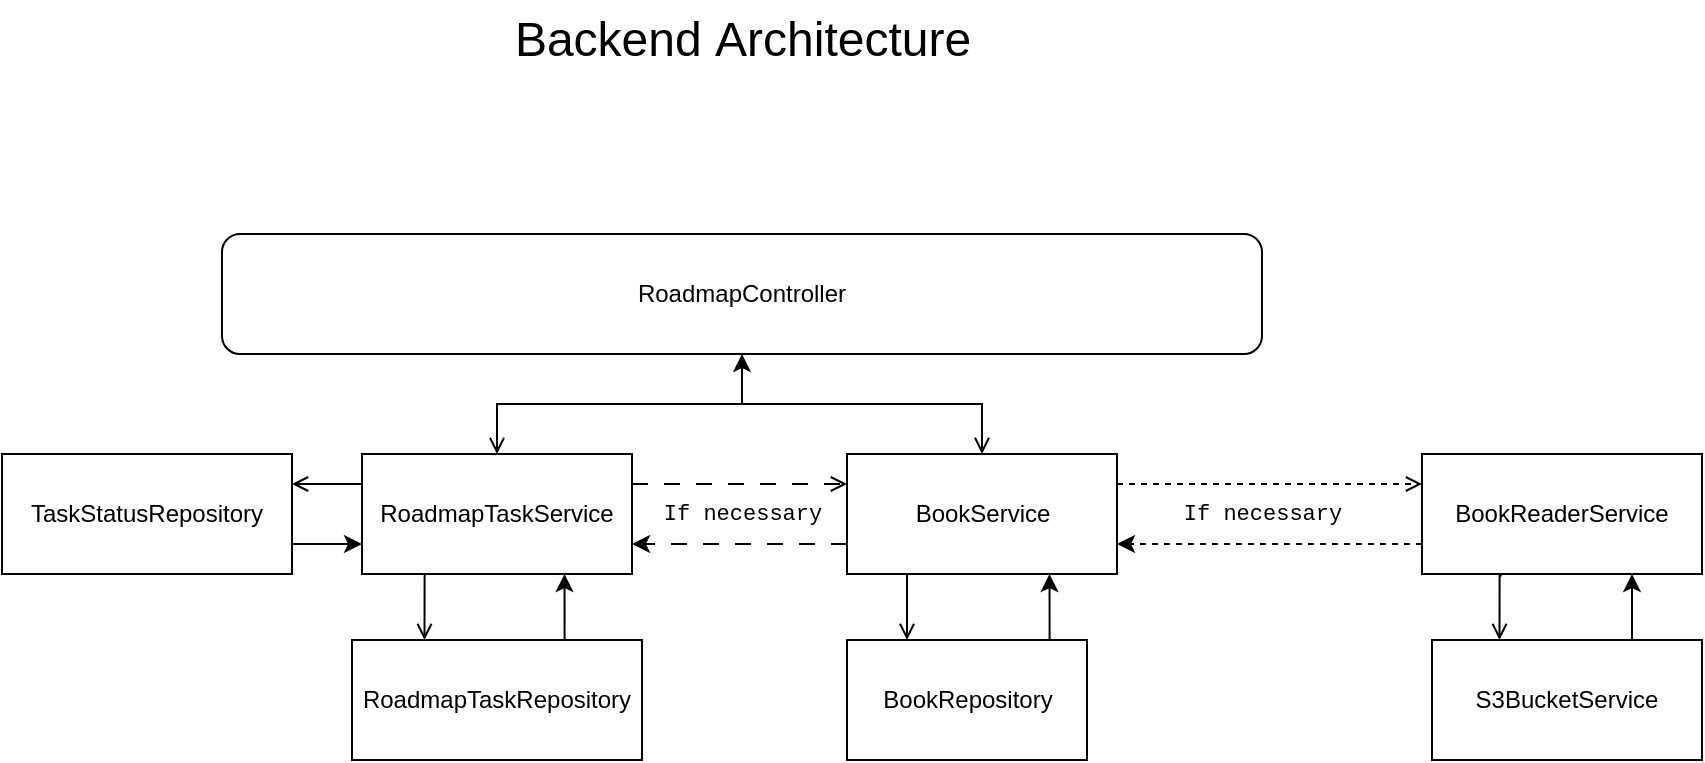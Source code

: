 <mxfile version="24.7.12">
  <diagram name="Страница — 1" id="7qczHhH6JkZ31Ca4RmtT">
    <mxGraphModel dx="2086" dy="662" grid="1" gridSize="10" guides="1" tooltips="1" connect="1" arrows="1" fold="1" page="1" pageScale="1" pageWidth="827" pageHeight="1169" math="0" shadow="0">
      <root>
        <mxCell id="0" />
        <mxCell id="1" parent="0" />
        <mxCell id="SKn-gwGTb66ZYDygB59r-22" style="edgeStyle=orthogonalEdgeStyle;rounded=0;orthogonalLoop=1;jettySize=auto;html=1;endArrow=open;endFill=0;" edge="1" parent="1" source="SKn-gwGTb66ZYDygB59r-1" target="SKn-gwGTb66ZYDygB59r-12">
          <mxGeometry relative="1" as="geometry" />
        </mxCell>
        <mxCell id="SKn-gwGTb66ZYDygB59r-23" style="edgeStyle=orthogonalEdgeStyle;rounded=0;orthogonalLoop=1;jettySize=auto;html=1;startArrow=classic;startFill=1;endArrow=open;endFill=0;" edge="1" parent="1" source="SKn-gwGTb66ZYDygB59r-1" target="SKn-gwGTb66ZYDygB59r-21">
          <mxGeometry relative="1" as="geometry" />
        </mxCell>
        <mxCell id="SKn-gwGTb66ZYDygB59r-1" value="RoadmapController" style="rounded=1;whiteSpace=wrap;html=1;" vertex="1" parent="1">
          <mxGeometry x="-250" y="147" width="520" height="60" as="geometry" />
        </mxCell>
        <mxCell id="SKn-gwGTb66ZYDygB59r-2" value="&lt;font style=&quot;font-size: 24px;&quot;&gt;Backend&amp;nbsp;&lt;span style=&quot;background-color: initial;&quot;&gt;Architecture&lt;/span&gt;&lt;/font&gt;" style="text;html=1;align=center;verticalAlign=middle;resizable=0;points=[];autosize=1;strokeColor=none;fillColor=none;" vertex="1" parent="1">
          <mxGeometry x="-115" y="30" width="250" height="40" as="geometry" />
        </mxCell>
        <mxCell id="SKn-gwGTb66ZYDygB59r-28" style="edgeStyle=orthogonalEdgeStyle;rounded=0;orthogonalLoop=1;jettySize=auto;html=1;entryX=1;entryY=0.25;entryDx=0;entryDy=0;exitX=0;exitY=0.25;exitDx=0;exitDy=0;endArrow=open;endFill=0;" edge="1" parent="1" source="SKn-gwGTb66ZYDygB59r-12" target="SKn-gwGTb66ZYDygB59r-27">
          <mxGeometry relative="1" as="geometry" />
        </mxCell>
        <mxCell id="SKn-gwGTb66ZYDygB59r-29" style="edgeStyle=orthogonalEdgeStyle;rounded=0;orthogonalLoop=1;jettySize=auto;html=1;dashed=1;dashPattern=8 8;endArrow=open;endFill=0;exitX=1;exitY=0.25;exitDx=0;exitDy=0;entryX=0;entryY=0.25;entryDx=0;entryDy=0;" edge="1" parent="1" source="SKn-gwGTb66ZYDygB59r-12" target="SKn-gwGTb66ZYDygB59r-21">
          <mxGeometry relative="1" as="geometry" />
        </mxCell>
        <mxCell id="SKn-gwGTb66ZYDygB59r-41" value="If necessary" style="edgeLabel;html=1;align=center;verticalAlign=middle;resizable=0;points=[];fontStyle=0;fontFamily=Courier New;" vertex="1" connectable="0" parent="SKn-gwGTb66ZYDygB59r-29">
          <mxGeometry x="-0.103" y="2" relative="1" as="geometry">
            <mxPoint x="7" y="17" as="offset" />
          </mxGeometry>
        </mxCell>
        <mxCell id="SKn-gwGTb66ZYDygB59r-34" style="edgeStyle=orthogonalEdgeStyle;rounded=0;orthogonalLoop=1;jettySize=auto;html=1;entryX=0.25;entryY=0;entryDx=0;entryDy=0;exitX=0.25;exitY=1;exitDx=0;exitDy=0;endArrow=open;endFill=0;" edge="1" parent="1" source="SKn-gwGTb66ZYDygB59r-12" target="SKn-gwGTb66ZYDygB59r-16">
          <mxGeometry relative="1" as="geometry" />
        </mxCell>
        <mxCell id="SKn-gwGTb66ZYDygB59r-12" value="RoadmapTaskService" style="rounded=0;whiteSpace=wrap;html=1;" vertex="1" parent="1">
          <mxGeometry x="-180" y="257" width="135" height="60" as="geometry" />
        </mxCell>
        <mxCell id="SKn-gwGTb66ZYDygB59r-38" style="edgeStyle=orthogonalEdgeStyle;rounded=0;orthogonalLoop=1;jettySize=auto;html=1;entryX=1;entryY=0.75;entryDx=0;entryDy=0;exitX=0;exitY=0.75;exitDx=0;exitDy=0;dashed=1;" edge="1" parent="1" source="SKn-gwGTb66ZYDygB59r-13" target="SKn-gwGTb66ZYDygB59r-21">
          <mxGeometry relative="1" as="geometry" />
        </mxCell>
        <mxCell id="SKn-gwGTb66ZYDygB59r-42" style="edgeStyle=orthogonalEdgeStyle;rounded=0;orthogonalLoop=1;jettySize=auto;html=1;entryX=0.25;entryY=0;entryDx=0;entryDy=0;exitX=0.285;exitY=1.012;exitDx=0;exitDy=0;exitPerimeter=0;endArrow=open;endFill=0;" edge="1" parent="1" source="SKn-gwGTb66ZYDygB59r-13" target="SKn-gwGTb66ZYDygB59r-14">
          <mxGeometry relative="1" as="geometry" />
        </mxCell>
        <mxCell id="SKn-gwGTb66ZYDygB59r-13" value="BookReaderService" style="rounded=0;whiteSpace=wrap;html=1;" vertex="1" parent="1">
          <mxGeometry x="350" y="257" width="140" height="60" as="geometry" />
        </mxCell>
        <mxCell id="SKn-gwGTb66ZYDygB59r-43" style="edgeStyle=orthogonalEdgeStyle;rounded=0;orthogonalLoop=1;jettySize=auto;html=1;entryX=0.75;entryY=1;entryDx=0;entryDy=0;exitX=0.75;exitY=0;exitDx=0;exitDy=0;" edge="1" parent="1" source="SKn-gwGTb66ZYDygB59r-14" target="SKn-gwGTb66ZYDygB59r-13">
          <mxGeometry relative="1" as="geometry">
            <Array as="points">
              <mxPoint x="455" y="350" />
            </Array>
          </mxGeometry>
        </mxCell>
        <mxCell id="SKn-gwGTb66ZYDygB59r-14" value="S3BucketService" style="rounded=0;whiteSpace=wrap;html=1;" vertex="1" parent="1">
          <mxGeometry x="355" y="350" width="135" height="60" as="geometry" />
        </mxCell>
        <mxCell id="SKn-gwGTb66ZYDygB59r-35" style="edgeStyle=orthogonalEdgeStyle;rounded=0;orthogonalLoop=1;jettySize=auto;html=1;entryX=0.75;entryY=1;entryDx=0;entryDy=0;exitX=0.75;exitY=0;exitDx=0;exitDy=0;" edge="1" parent="1" source="SKn-gwGTb66ZYDygB59r-16" target="SKn-gwGTb66ZYDygB59r-12">
          <mxGeometry relative="1" as="geometry" />
        </mxCell>
        <mxCell id="SKn-gwGTb66ZYDygB59r-16" value="RoadmapTaskRepository" style="rounded=0;whiteSpace=wrap;html=1;" vertex="1" parent="1">
          <mxGeometry x="-185" y="350" width="145" height="60" as="geometry" />
        </mxCell>
        <mxCell id="SKn-gwGTb66ZYDygB59r-32" style="edgeStyle=orthogonalEdgeStyle;rounded=0;orthogonalLoop=1;jettySize=auto;html=1;entryX=0.75;entryY=1;entryDx=0;entryDy=0;exitX=0.75;exitY=0;exitDx=0;exitDy=0;" edge="1" parent="1" source="SKn-gwGTb66ZYDygB59r-17" target="SKn-gwGTb66ZYDygB59r-21">
          <mxGeometry relative="1" as="geometry" />
        </mxCell>
        <mxCell id="SKn-gwGTb66ZYDygB59r-17" value="BookRepository" style="rounded=0;whiteSpace=wrap;html=1;" vertex="1" parent="1">
          <mxGeometry x="62.5" y="350" width="120" height="60" as="geometry" />
        </mxCell>
        <mxCell id="SKn-gwGTb66ZYDygB59r-24" style="edgeStyle=orthogonalEdgeStyle;rounded=0;orthogonalLoop=1;jettySize=auto;html=1;entryX=0.25;entryY=0;entryDx=0;entryDy=0;exitX=0.25;exitY=1;exitDx=0;exitDy=0;endArrow=open;endFill=0;" edge="1" parent="1" source="SKn-gwGTb66ZYDygB59r-21" target="SKn-gwGTb66ZYDygB59r-17">
          <mxGeometry relative="1" as="geometry" />
        </mxCell>
        <mxCell id="SKn-gwGTb66ZYDygB59r-30" style="edgeStyle=orthogonalEdgeStyle;rounded=0;orthogonalLoop=1;jettySize=auto;html=1;entryX=1;entryY=0.75;entryDx=0;entryDy=0;exitX=0;exitY=0.75;exitDx=0;exitDy=0;dashed=1;dashPattern=8 8;" edge="1" parent="1" source="SKn-gwGTb66ZYDygB59r-21" target="SKn-gwGTb66ZYDygB59r-12">
          <mxGeometry relative="1" as="geometry" />
        </mxCell>
        <mxCell id="SKn-gwGTb66ZYDygB59r-37" style="edgeStyle=orthogonalEdgeStyle;rounded=0;orthogonalLoop=1;jettySize=auto;html=1;entryX=0;entryY=0.25;entryDx=0;entryDy=0;exitX=1;exitY=0.25;exitDx=0;exitDy=0;dashed=1;endArrow=open;endFill=0;" edge="1" parent="1" source="SKn-gwGTb66ZYDygB59r-21" target="SKn-gwGTb66ZYDygB59r-13">
          <mxGeometry relative="1" as="geometry" />
        </mxCell>
        <mxCell id="SKn-gwGTb66ZYDygB59r-40" value="If necessary" style="edgeLabel;html=1;align=center;verticalAlign=middle;resizable=0;points=[];fontFamily=Courier New;" vertex="1" connectable="0" parent="SKn-gwGTb66ZYDygB59r-37">
          <mxGeometry x="-0.344" y="3" relative="1" as="geometry">
            <mxPoint x="22" y="18" as="offset" />
          </mxGeometry>
        </mxCell>
        <mxCell id="SKn-gwGTb66ZYDygB59r-21" value="BookService" style="rounded=0;whiteSpace=wrap;html=1;" vertex="1" parent="1">
          <mxGeometry x="62.5" y="257" width="135" height="60" as="geometry" />
        </mxCell>
        <mxCell id="SKn-gwGTb66ZYDygB59r-36" style="edgeStyle=orthogonalEdgeStyle;rounded=0;orthogonalLoop=1;jettySize=auto;html=1;entryX=0;entryY=0.75;entryDx=0;entryDy=0;exitX=1;exitY=0.75;exitDx=0;exitDy=0;" edge="1" parent="1" source="SKn-gwGTb66ZYDygB59r-27" target="SKn-gwGTb66ZYDygB59r-12">
          <mxGeometry relative="1" as="geometry" />
        </mxCell>
        <mxCell id="SKn-gwGTb66ZYDygB59r-27" value="TaskStatusRepository" style="rounded=0;whiteSpace=wrap;html=1;" vertex="1" parent="1">
          <mxGeometry x="-360" y="257" width="145" height="60" as="geometry" />
        </mxCell>
      </root>
    </mxGraphModel>
  </diagram>
</mxfile>
